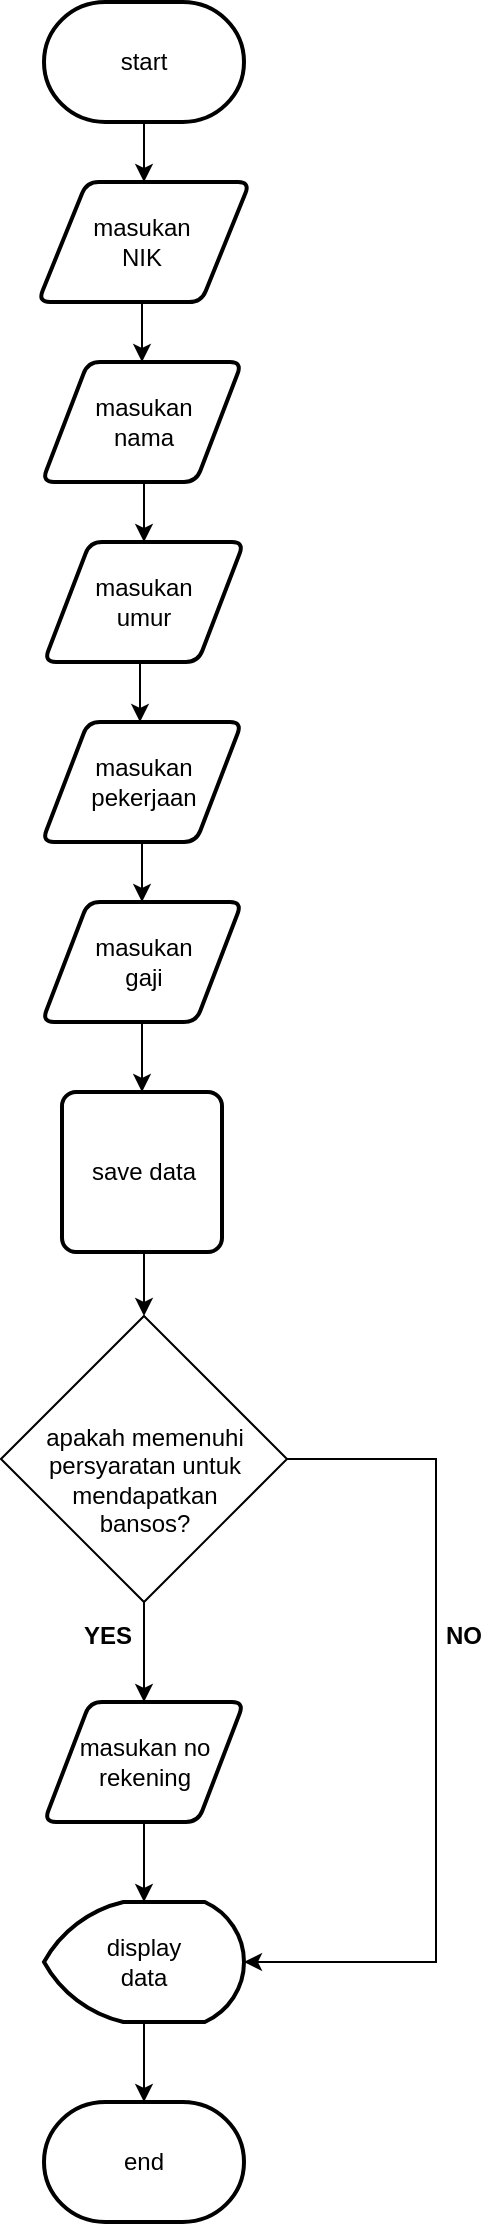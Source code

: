 <mxfile version="24.2.1" type="github">
  <diagram name="Halaman-1" id="q7NMfDNR9LQR9TDVqBpN">
    <mxGraphModel dx="762" dy="466" grid="1" gridSize="11" guides="1" tooltips="1" connect="1" arrows="1" fold="1" page="1" pageScale="1" pageWidth="827" pageHeight="1169" math="0" shadow="0">
      <root>
        <mxCell id="0" />
        <mxCell id="1" parent="0" />
        <mxCell id="9imt6zPD4I0KQVr-jAnw-1" value="" style="strokeWidth=2;html=1;shape=mxgraph.flowchart.terminator;whiteSpace=wrap;labelBackgroundColor=none;" parent="1" vertex="1">
          <mxGeometry x="365" y="40" width="100" height="60" as="geometry" />
        </mxCell>
        <mxCell id="9imt6zPD4I0KQVr-jAnw-2" value="" style="endArrow=classic;html=1;rounded=0;exitX=0.5;exitY=1;exitDx=0;exitDy=0;exitPerimeter=0;entryX=0.5;entryY=0;entryDx=0;entryDy=0;labelBackgroundColor=none;fontColor=default;" parent="1" source="9imt6zPD4I0KQVr-jAnw-1" target="9imt6zPD4I0KQVr-jAnw-3" edge="1">
          <mxGeometry width="50" height="50" relative="1" as="geometry">
            <mxPoint x="420" y="200" as="sourcePoint" />
            <mxPoint x="414" y="160" as="targetPoint" />
          </mxGeometry>
        </mxCell>
        <mxCell id="9imt6zPD4I0KQVr-jAnw-47" style="edgeStyle=orthogonalEdgeStyle;rounded=0;orthogonalLoop=1;jettySize=auto;html=1;exitX=0.5;exitY=1;exitDx=0;exitDy=0;entryX=0.5;entryY=0;entryDx=0;entryDy=0;labelBackgroundColor=none;fontColor=default;" parent="1" source="9imt6zPD4I0KQVr-jAnw-3" target="9imt6zPD4I0KQVr-jAnw-6" edge="1">
          <mxGeometry relative="1" as="geometry" />
        </mxCell>
        <mxCell id="9imt6zPD4I0KQVr-jAnw-3" value="" style="shape=parallelogram;html=1;strokeWidth=2;perimeter=parallelogramPerimeter;whiteSpace=wrap;rounded=1;arcSize=12;size=0.23;labelBackgroundColor=none;" parent="1" vertex="1">
          <mxGeometry x="362" y="130" width="106" height="60" as="geometry" />
        </mxCell>
        <mxCell id="9imt6zPD4I0KQVr-jAnw-22" style="edgeStyle=orthogonalEdgeStyle;rounded=0;orthogonalLoop=1;jettySize=auto;html=1;entryX=1;entryY=0.5;entryDx=0;entryDy=0;entryPerimeter=0;exitX=1;exitY=0.5;exitDx=0;exitDy=0;labelBackgroundColor=none;fontColor=default;" parent="1" source="9imt6zPD4I0KQVr-jAnw-4" target="9imt6zPD4I0KQVr-jAnw-46" edge="1">
          <mxGeometry relative="1" as="geometry">
            <mxPoint x="560" y="1310" as="targetPoint" />
            <mxPoint x="473" y="812" as="sourcePoint" />
            <Array as="points">
              <mxPoint x="561" y="768" />
              <mxPoint x="561" y="1020" />
            </Array>
          </mxGeometry>
        </mxCell>
        <mxCell id="9imt6zPD4I0KQVr-jAnw-4" value="" style="rhombus;whiteSpace=wrap;html=1;labelBackgroundColor=none;" parent="1" vertex="1">
          <mxGeometry x="343.5" y="697" width="143" height="143" as="geometry" />
        </mxCell>
        <mxCell id="9imt6zPD4I0KQVr-jAnw-48" style="edgeStyle=orthogonalEdgeStyle;rounded=0;orthogonalLoop=1;jettySize=auto;html=1;exitX=0.5;exitY=1;exitDx=0;exitDy=0;entryX=0.5;entryY=0;entryDx=0;entryDy=0;labelBackgroundColor=none;fontColor=default;" parent="1" source="9imt6zPD4I0KQVr-jAnw-6" target="9imt6zPD4I0KQVr-jAnw-8" edge="1">
          <mxGeometry relative="1" as="geometry" />
        </mxCell>
        <mxCell id="9imt6zPD4I0KQVr-jAnw-6" value="" style="shape=parallelogram;html=1;strokeWidth=2;perimeter=parallelogramPerimeter;whiteSpace=wrap;rounded=1;arcSize=12;size=0.23;labelBackgroundColor=none;" parent="1" vertex="1">
          <mxGeometry x="364" y="220" width="100" height="60" as="geometry" />
        </mxCell>
        <mxCell id="9imt6zPD4I0KQVr-jAnw-7" value="" style="endArrow=classic;html=1;rounded=0;exitX=0.5;exitY=1;exitDx=0;exitDy=0;exitPerimeter=0;labelBackgroundColor=none;fontColor=default;" parent="1" edge="1">
          <mxGeometry width="50" height="50" relative="1" as="geometry">
            <mxPoint x="413" y="340" as="sourcePoint" />
            <mxPoint x="413" y="400" as="targetPoint" />
          </mxGeometry>
        </mxCell>
        <mxCell id="9imt6zPD4I0KQVr-jAnw-8" value="" style="shape=parallelogram;html=1;strokeWidth=2;perimeter=parallelogramPerimeter;whiteSpace=wrap;rounded=1;arcSize=12;size=0.23;labelBackgroundColor=none;" parent="1" vertex="1">
          <mxGeometry x="365" y="310" width="100" height="60" as="geometry" />
        </mxCell>
        <mxCell id="9imt6zPD4I0KQVr-jAnw-9" value="" style="endArrow=classic;html=1;rounded=0;exitX=0.5;exitY=1;exitDx=0;exitDy=0;exitPerimeter=0;entryX=0.5;entryY=0;entryDx=0;entryDy=0;labelBackgroundColor=none;fontColor=default;" parent="1" target="9imt6zPD4I0KQVr-jAnw-10" edge="1">
          <mxGeometry width="50" height="50" relative="1" as="geometry">
            <mxPoint x="413" y="460" as="sourcePoint" />
            <mxPoint x="413" y="520" as="targetPoint" />
          </mxGeometry>
        </mxCell>
        <mxCell id="9imt6zPD4I0KQVr-jAnw-49" style="edgeStyle=orthogonalEdgeStyle;rounded=0;orthogonalLoop=1;jettySize=auto;html=1;exitX=0.5;exitY=1;exitDx=0;exitDy=0;entryX=0.5;entryY=0;entryDx=0;entryDy=0;labelBackgroundColor=none;fontColor=default;" parent="1" source="9imt6zPD4I0KQVr-jAnw-10" target="9imt6zPD4I0KQVr-jAnw-12" edge="1">
          <mxGeometry relative="1" as="geometry" />
        </mxCell>
        <mxCell id="9imt6zPD4I0KQVr-jAnw-10" value="" style="shape=parallelogram;html=1;strokeWidth=2;perimeter=parallelogramPerimeter;whiteSpace=wrap;rounded=1;arcSize=12;size=0.23;labelBackgroundColor=none;" parent="1" vertex="1">
          <mxGeometry x="364" y="400" width="100" height="60" as="geometry" />
        </mxCell>
        <mxCell id="9imt6zPD4I0KQVr-jAnw-50" style="edgeStyle=orthogonalEdgeStyle;rounded=0;orthogonalLoop=1;jettySize=auto;html=1;exitX=0.5;exitY=1;exitDx=0;exitDy=0;entryX=0.5;entryY=0;entryDx=0;entryDy=0;labelBackgroundColor=none;fontColor=default;" parent="1" source="9imt6zPD4I0KQVr-jAnw-12" target="9imt6zPD4I0KQVr-jAnw-44" edge="1">
          <mxGeometry relative="1" as="geometry">
            <mxPoint x="413.632" y="580" as="targetPoint" />
          </mxGeometry>
        </mxCell>
        <mxCell id="9imt6zPD4I0KQVr-jAnw-12" value="" style="shape=parallelogram;html=1;strokeWidth=2;perimeter=parallelogramPerimeter;whiteSpace=wrap;rounded=1;arcSize=12;size=0.23;labelBackgroundColor=none;" parent="1" vertex="1">
          <mxGeometry x="364" y="490" width="100" height="60" as="geometry" />
        </mxCell>
        <mxCell id="9imt6zPD4I0KQVr-jAnw-18" value="" style="endArrow=classic;html=1;rounded=0;exitX=0.5;exitY=1;exitDx=0;exitDy=0;exitPerimeter=0;labelBackgroundColor=none;fontColor=default;" parent="1" edge="1">
          <mxGeometry width="50" height="50" relative="1" as="geometry">
            <mxPoint x="414" y="940" as="sourcePoint" />
            <mxPoint x="413" y="940" as="targetPoint" />
          </mxGeometry>
        </mxCell>
        <mxCell id="9imt6zPD4I0KQVr-jAnw-19" value="" style="shape=parallelogram;html=1;strokeWidth=2;perimeter=parallelogramPerimeter;whiteSpace=wrap;rounded=1;arcSize=12;size=0.23;labelBackgroundColor=none;" parent="1" vertex="1">
          <mxGeometry x="365" y="890" width="100" height="60" as="geometry" />
        </mxCell>
        <mxCell id="9imt6zPD4I0KQVr-jAnw-20" value="" style="strokeWidth=2;html=1;shape=mxgraph.flowchart.terminator;whiteSpace=wrap;labelBackgroundColor=none;" parent="1" vertex="1">
          <mxGeometry x="365" y="1090" width="100" height="60" as="geometry" />
        </mxCell>
        <mxCell id="9imt6zPD4I0KQVr-jAnw-32" style="edgeStyle=orthogonalEdgeStyle;rounded=0;orthogonalLoop=1;jettySize=auto;html=1;entryX=0.5;entryY=0;entryDx=0;entryDy=0;labelBackgroundColor=none;fontColor=default;" parent="1" source="9imt6zPD4I0KQVr-jAnw-4" target="9imt6zPD4I0KQVr-jAnw-19" edge="1">
          <mxGeometry relative="1" as="geometry">
            <mxPoint x="414" y="940" as="sourcePoint" />
            <mxPoint x="420" y="990" as="targetPoint" />
          </mxGeometry>
        </mxCell>
        <mxCell id="9imt6zPD4I0KQVr-jAnw-33" value="YES" style="text;html=1;align=center;verticalAlign=middle;whiteSpace=wrap;rounded=0;labelBackgroundColor=none;fontStyle=1" parent="1" vertex="1">
          <mxGeometry x="384" y="847" width="26" height="20" as="geometry" />
        </mxCell>
        <mxCell id="9imt6zPD4I0KQVr-jAnw-34" value="NO" style="text;html=1;align=center;verticalAlign=middle;whiteSpace=wrap;rounded=0;labelBackgroundColor=none;fillColor=none;fontStyle=1" parent="1" vertex="1">
          <mxGeometry x="565" y="847" width="20" height="20" as="geometry" />
        </mxCell>
        <mxCell id="9imt6zPD4I0KQVr-jAnw-51" style="edgeStyle=orthogonalEdgeStyle;rounded=0;orthogonalLoop=1;jettySize=auto;html=1;exitX=0.5;exitY=1;exitDx=0;exitDy=0;entryX=0.5;entryY=0;entryDx=0;entryDy=0;labelBackgroundColor=none;fontColor=default;" parent="1" source="9imt6zPD4I0KQVr-jAnw-44" target="9imt6zPD4I0KQVr-jAnw-4" edge="1">
          <mxGeometry relative="1" as="geometry" />
        </mxCell>
        <mxCell id="9imt6zPD4I0KQVr-jAnw-44" value="" style="rounded=1;whiteSpace=wrap;html=1;absoluteArcSize=1;arcSize=14;strokeWidth=2;labelBackgroundColor=none;" parent="1" vertex="1">
          <mxGeometry x="374" y="585" width="80" height="80" as="geometry" />
        </mxCell>
        <mxCell id="9imt6zPD4I0KQVr-jAnw-46" value="" style="strokeWidth=2;html=1;shape=mxgraph.flowchart.display;whiteSpace=wrap;labelBackgroundColor=none;" parent="1" vertex="1">
          <mxGeometry x="365" y="990" width="100" height="60" as="geometry" />
        </mxCell>
        <mxCell id="9imt6zPD4I0KQVr-jAnw-52" value="start" style="text;html=1;align=center;verticalAlign=middle;whiteSpace=wrap;rounded=0;labelBackgroundColor=none;" parent="1" vertex="1">
          <mxGeometry x="385" y="55" width="60" height="30" as="geometry" />
        </mxCell>
        <mxCell id="9imt6zPD4I0KQVr-jAnw-53" value="save data" style="text;html=1;align=center;verticalAlign=middle;whiteSpace=wrap;rounded=0;labelBackgroundColor=none;" parent="1" vertex="1">
          <mxGeometry x="385" y="610" width="60" height="30" as="geometry" />
        </mxCell>
        <mxCell id="9imt6zPD4I0KQVr-jAnw-54" value="display data" style="text;html=1;align=center;verticalAlign=middle;whiteSpace=wrap;rounded=0;labelBackgroundColor=none;" parent="1" vertex="1">
          <mxGeometry x="385" y="1005" width="60" height="30" as="geometry" />
        </mxCell>
        <mxCell id="9imt6zPD4I0KQVr-jAnw-55" value="end" style="text;html=1;align=center;verticalAlign=middle;whiteSpace=wrap;rounded=0;labelBackgroundColor=none;" parent="1" vertex="1">
          <mxGeometry x="385" y="1105" width="60" height="30" as="geometry" />
        </mxCell>
        <mxCell id="9imt6zPD4I0KQVr-jAnw-57" value="masukan NIK" style="text;html=1;align=center;verticalAlign=middle;whiteSpace=wrap;rounded=0;labelBackgroundColor=none;" parent="1" vertex="1">
          <mxGeometry x="384" y="145" width="60" height="30" as="geometry" />
        </mxCell>
        <mxCell id="9imt6zPD4I0KQVr-jAnw-58" value="masukan nama" style="text;html=1;align=center;verticalAlign=middle;whiteSpace=wrap;rounded=0;labelBackgroundColor=none;" parent="1" vertex="1">
          <mxGeometry x="385" y="233.5" width="60" height="33" as="geometry" />
        </mxCell>
        <mxCell id="9imt6zPD4I0KQVr-jAnw-59" value="masukan umur" style="text;html=1;align=center;verticalAlign=middle;whiteSpace=wrap;rounded=0;labelBackgroundColor=none;" parent="1" vertex="1">
          <mxGeometry x="385" y="325" width="60" height="30" as="geometry" />
        </mxCell>
        <mxCell id="9imt6zPD4I0KQVr-jAnw-60" value="masukan pekerjaan" style="text;html=1;align=center;verticalAlign=middle;whiteSpace=wrap;rounded=0;labelBackgroundColor=none;" parent="1" vertex="1">
          <mxGeometry x="385" y="415" width="60" height="30" as="geometry" />
        </mxCell>
        <mxCell id="9imt6zPD4I0KQVr-jAnw-62" value="masukan gaji" style="text;html=1;align=center;verticalAlign=middle;whiteSpace=wrap;rounded=0;labelBackgroundColor=none;" parent="1" vertex="1">
          <mxGeometry x="385" y="505" width="60" height="30" as="geometry" />
        </mxCell>
        <mxCell id="9imt6zPD4I0KQVr-jAnw-63" value="apakah memenuhi persyaratan untuk mendapatkan bansos?" style="text;html=1;align=center;verticalAlign=middle;whiteSpace=wrap;rounded=0;labelBackgroundColor=none;" parent="1" vertex="1">
          <mxGeometry x="360.75" y="762" width="108.5" height="33.88" as="geometry" />
        </mxCell>
        <mxCell id="9imt6zPD4I0KQVr-jAnw-65" value="masukan no rekening" style="text;html=1;align=center;verticalAlign=middle;whiteSpace=wrap;rounded=0;labelBackgroundColor=none;" parent="1" vertex="1">
          <mxGeometry x="380.5" y="905" width="69" height="30" as="geometry" />
        </mxCell>
        <mxCell id="9imt6zPD4I0KQVr-jAnw-67" style="edgeStyle=orthogonalEdgeStyle;rounded=0;orthogonalLoop=1;jettySize=auto;html=1;exitX=0.5;exitY=1;exitDx=0;exitDy=0;entryX=0.5;entryY=0;entryDx=0;entryDy=0;entryPerimeter=0;labelBackgroundColor=none;fontColor=default;" parent="1" source="9imt6zPD4I0KQVr-jAnw-19" target="9imt6zPD4I0KQVr-jAnw-46" edge="1">
          <mxGeometry relative="1" as="geometry" />
        </mxCell>
        <mxCell id="9imt6zPD4I0KQVr-jAnw-70" style="edgeStyle=orthogonalEdgeStyle;rounded=0;orthogonalLoop=1;jettySize=auto;html=1;exitX=0.5;exitY=1;exitDx=0;exitDy=0;exitPerimeter=0;entryX=0.5;entryY=0;entryDx=0;entryDy=0;entryPerimeter=0;labelBackgroundColor=none;fontColor=default;" parent="1" source="9imt6zPD4I0KQVr-jAnw-46" target="9imt6zPD4I0KQVr-jAnw-20" edge="1">
          <mxGeometry relative="1" as="geometry" />
        </mxCell>
      </root>
    </mxGraphModel>
  </diagram>
</mxfile>
